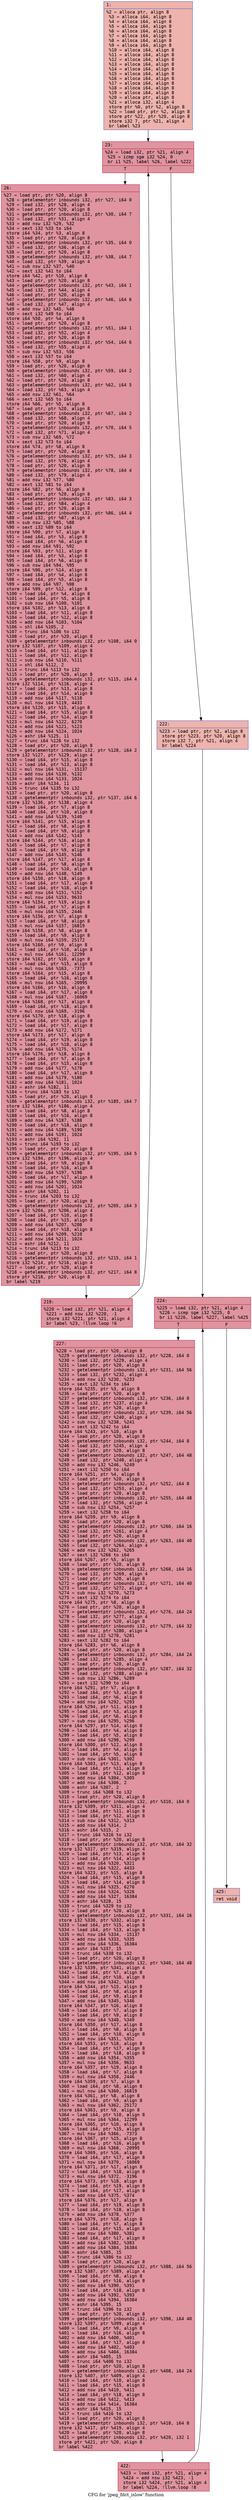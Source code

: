 digraph "CFG for 'jpeg_fdct_islow' function" {
	label="CFG for 'jpeg_fdct_islow' function";

	Node0x6000001d5ea0 [shape=record,color="#3d50c3ff", style=filled, fillcolor="#d6524470" fontname="Courier",label="{1:\l|  %2 = alloca ptr, align 8\l  %3 = alloca i64, align 8\l  %4 = alloca i64, align 8\l  %5 = alloca i64, align 8\l  %6 = alloca i64, align 8\l  %7 = alloca i64, align 8\l  %8 = alloca i64, align 8\l  %9 = alloca i64, align 8\l  %10 = alloca i64, align 8\l  %11 = alloca i64, align 8\l  %12 = alloca i64, align 8\l  %13 = alloca i64, align 8\l  %14 = alloca i64, align 8\l  %15 = alloca i64, align 8\l  %16 = alloca i64, align 8\l  %17 = alloca i64, align 8\l  %18 = alloca i64, align 8\l  %19 = alloca i64, align 8\l  %20 = alloca ptr, align 8\l  %21 = alloca i32, align 4\l  store ptr %0, ptr %2, align 8\l  %22 = load ptr, ptr %2, align 8\l  store ptr %22, ptr %20, align 8\l  store i32 7, ptr %21, align 4\l  br label %23\l}"];
	Node0x6000001d5ea0 -> Node0x6000001d5f40[tooltip="1 -> 23\nProbability 100.00%" ];
	Node0x6000001d5f40 [shape=record,color="#b70d28ff", style=filled, fillcolor="#b70d2870" fontname="Courier",label="{23:\l|  %24 = load i32, ptr %21, align 4\l  %25 = icmp sge i32 %24, 0\l  br i1 %25, label %26, label %222\l|{<s0>T|<s1>F}}"];
	Node0x6000001d5f40:s0 -> Node0x6000001d5f90[tooltip="23 -> 26\nProbability 96.88%" ];
	Node0x6000001d5f40:s1 -> Node0x6000001d6030[tooltip="23 -> 222\nProbability 3.12%" ];
	Node0x6000001d5f90 [shape=record,color="#b70d28ff", style=filled, fillcolor="#b70d2870" fontname="Courier",label="{26:\l|  %27 = load ptr, ptr %20, align 8\l  %28 = getelementptr inbounds i32, ptr %27, i64 0\l  %29 = load i32, ptr %28, align 4\l  %30 = load ptr, ptr %20, align 8\l  %31 = getelementptr inbounds i32, ptr %30, i64 7\l  %32 = load i32, ptr %31, align 4\l  %33 = add nsw i32 %29, %32\l  %34 = sext i32 %33 to i64\l  store i64 %34, ptr %3, align 8\l  %35 = load ptr, ptr %20, align 8\l  %36 = getelementptr inbounds i32, ptr %35, i64 0\l  %37 = load i32, ptr %36, align 4\l  %38 = load ptr, ptr %20, align 8\l  %39 = getelementptr inbounds i32, ptr %38, i64 7\l  %40 = load i32, ptr %39, align 4\l  %41 = sub nsw i32 %37, %40\l  %42 = sext i32 %41 to i64\l  store i64 %42, ptr %10, align 8\l  %43 = load ptr, ptr %20, align 8\l  %44 = getelementptr inbounds i32, ptr %43, i64 1\l  %45 = load i32, ptr %44, align 4\l  %46 = load ptr, ptr %20, align 8\l  %47 = getelementptr inbounds i32, ptr %46, i64 6\l  %48 = load i32, ptr %47, align 4\l  %49 = add nsw i32 %45, %48\l  %50 = sext i32 %49 to i64\l  store i64 %50, ptr %4, align 8\l  %51 = load ptr, ptr %20, align 8\l  %52 = getelementptr inbounds i32, ptr %51, i64 1\l  %53 = load i32, ptr %52, align 4\l  %54 = load ptr, ptr %20, align 8\l  %55 = getelementptr inbounds i32, ptr %54, i64 6\l  %56 = load i32, ptr %55, align 4\l  %57 = sub nsw i32 %53, %56\l  %58 = sext i32 %57 to i64\l  store i64 %58, ptr %9, align 8\l  %59 = load ptr, ptr %20, align 8\l  %60 = getelementptr inbounds i32, ptr %59, i64 2\l  %61 = load i32, ptr %60, align 4\l  %62 = load ptr, ptr %20, align 8\l  %63 = getelementptr inbounds i32, ptr %62, i64 5\l  %64 = load i32, ptr %63, align 4\l  %65 = add nsw i32 %61, %64\l  %66 = sext i32 %65 to i64\l  store i64 %66, ptr %5, align 8\l  %67 = load ptr, ptr %20, align 8\l  %68 = getelementptr inbounds i32, ptr %67, i64 2\l  %69 = load i32, ptr %68, align 4\l  %70 = load ptr, ptr %20, align 8\l  %71 = getelementptr inbounds i32, ptr %70, i64 5\l  %72 = load i32, ptr %71, align 4\l  %73 = sub nsw i32 %69, %72\l  %74 = sext i32 %73 to i64\l  store i64 %74, ptr %8, align 8\l  %75 = load ptr, ptr %20, align 8\l  %76 = getelementptr inbounds i32, ptr %75, i64 3\l  %77 = load i32, ptr %76, align 4\l  %78 = load ptr, ptr %20, align 8\l  %79 = getelementptr inbounds i32, ptr %78, i64 4\l  %80 = load i32, ptr %79, align 4\l  %81 = add nsw i32 %77, %80\l  %82 = sext i32 %81 to i64\l  store i64 %82, ptr %6, align 8\l  %83 = load ptr, ptr %20, align 8\l  %84 = getelementptr inbounds i32, ptr %83, i64 3\l  %85 = load i32, ptr %84, align 4\l  %86 = load ptr, ptr %20, align 8\l  %87 = getelementptr inbounds i32, ptr %86, i64 4\l  %88 = load i32, ptr %87, align 4\l  %89 = sub nsw i32 %85, %88\l  %90 = sext i32 %89 to i64\l  store i64 %90, ptr %7, align 8\l  %91 = load i64, ptr %3, align 8\l  %92 = load i64, ptr %6, align 8\l  %93 = add nsw i64 %91, %92\l  store i64 %93, ptr %11, align 8\l  %94 = load i64, ptr %3, align 8\l  %95 = load i64, ptr %6, align 8\l  %96 = sub nsw i64 %94, %95\l  store i64 %96, ptr %14, align 8\l  %97 = load i64, ptr %4, align 8\l  %98 = load i64, ptr %5, align 8\l  %99 = add nsw i64 %97, %98\l  store i64 %99, ptr %12, align 8\l  %100 = load i64, ptr %4, align 8\l  %101 = load i64, ptr %5, align 8\l  %102 = sub nsw i64 %100, %101\l  store i64 %102, ptr %13, align 8\l  %103 = load i64, ptr %11, align 8\l  %104 = load i64, ptr %12, align 8\l  %105 = add nsw i64 %103, %104\l  %106 = shl i64 %105, 2\l  %107 = trunc i64 %106 to i32\l  %108 = load ptr, ptr %20, align 8\l  %109 = getelementptr inbounds i32, ptr %108, i64 0\l  store i32 %107, ptr %109, align 4\l  %110 = load i64, ptr %11, align 8\l  %111 = load i64, ptr %12, align 8\l  %112 = sub nsw i64 %110, %111\l  %113 = shl i64 %112, 2\l  %114 = trunc i64 %113 to i32\l  %115 = load ptr, ptr %20, align 8\l  %116 = getelementptr inbounds i32, ptr %115, i64 4\l  store i32 %114, ptr %116, align 4\l  %117 = load i64, ptr %13, align 8\l  %118 = load i64, ptr %14, align 8\l  %119 = add nsw i64 %117, %118\l  %120 = mul nsw i64 %119, 4433\l  store i64 %120, ptr %15, align 8\l  %121 = load i64, ptr %15, align 8\l  %122 = load i64, ptr %14, align 8\l  %123 = mul nsw i64 %122, 6270\l  %124 = add nsw i64 %121, %123\l  %125 = add nsw i64 %124, 1024\l  %126 = ashr i64 %125, 11\l  %127 = trunc i64 %126 to i32\l  %128 = load ptr, ptr %20, align 8\l  %129 = getelementptr inbounds i32, ptr %128, i64 2\l  store i32 %127, ptr %129, align 4\l  %130 = load i64, ptr %15, align 8\l  %131 = load i64, ptr %13, align 8\l  %132 = mul nsw i64 %131, -15137\l  %133 = add nsw i64 %130, %132\l  %134 = add nsw i64 %133, 1024\l  %135 = ashr i64 %134, 11\l  %136 = trunc i64 %135 to i32\l  %137 = load ptr, ptr %20, align 8\l  %138 = getelementptr inbounds i32, ptr %137, i64 6\l  store i32 %136, ptr %138, align 4\l  %139 = load i64, ptr %7, align 8\l  %140 = load i64, ptr %10, align 8\l  %141 = add nsw i64 %139, %140\l  store i64 %141, ptr %15, align 8\l  %142 = load i64, ptr %8, align 8\l  %143 = load i64, ptr %9, align 8\l  %144 = add nsw i64 %142, %143\l  store i64 %144, ptr %16, align 8\l  %145 = load i64, ptr %7, align 8\l  %146 = load i64, ptr %9, align 8\l  %147 = add nsw i64 %145, %146\l  store i64 %147, ptr %17, align 8\l  %148 = load i64, ptr %8, align 8\l  %149 = load i64, ptr %10, align 8\l  %150 = add nsw i64 %148, %149\l  store i64 %150, ptr %18, align 8\l  %151 = load i64, ptr %17, align 8\l  %152 = load i64, ptr %18, align 8\l  %153 = add nsw i64 %151, %152\l  %154 = mul nsw i64 %153, 9633\l  store i64 %154, ptr %19, align 8\l  %155 = load i64, ptr %7, align 8\l  %156 = mul nsw i64 %155, 2446\l  store i64 %156, ptr %7, align 8\l  %157 = load i64, ptr %8, align 8\l  %158 = mul nsw i64 %157, 16819\l  store i64 %158, ptr %8, align 8\l  %159 = load i64, ptr %9, align 8\l  %160 = mul nsw i64 %159, 25172\l  store i64 %160, ptr %9, align 8\l  %161 = load i64, ptr %10, align 8\l  %162 = mul nsw i64 %161, 12299\l  store i64 %162, ptr %10, align 8\l  %163 = load i64, ptr %15, align 8\l  %164 = mul nsw i64 %163, -7373\l  store i64 %164, ptr %15, align 8\l  %165 = load i64, ptr %16, align 8\l  %166 = mul nsw i64 %165, -20995\l  store i64 %166, ptr %16, align 8\l  %167 = load i64, ptr %17, align 8\l  %168 = mul nsw i64 %167, -16069\l  store i64 %168, ptr %17, align 8\l  %169 = load i64, ptr %18, align 8\l  %170 = mul nsw i64 %169, -3196\l  store i64 %170, ptr %18, align 8\l  %171 = load i64, ptr %19, align 8\l  %172 = load i64, ptr %17, align 8\l  %173 = add nsw i64 %172, %171\l  store i64 %173, ptr %17, align 8\l  %174 = load i64, ptr %19, align 8\l  %175 = load i64, ptr %18, align 8\l  %176 = add nsw i64 %175, %174\l  store i64 %176, ptr %18, align 8\l  %177 = load i64, ptr %7, align 8\l  %178 = load i64, ptr %15, align 8\l  %179 = add nsw i64 %177, %178\l  %180 = load i64, ptr %17, align 8\l  %181 = add nsw i64 %179, %180\l  %182 = add nsw i64 %181, 1024\l  %183 = ashr i64 %182, 11\l  %184 = trunc i64 %183 to i32\l  %185 = load ptr, ptr %20, align 8\l  %186 = getelementptr inbounds i32, ptr %185, i64 7\l  store i32 %184, ptr %186, align 4\l  %187 = load i64, ptr %8, align 8\l  %188 = load i64, ptr %16, align 8\l  %189 = add nsw i64 %187, %188\l  %190 = load i64, ptr %18, align 8\l  %191 = add nsw i64 %189, %190\l  %192 = add nsw i64 %191, 1024\l  %193 = ashr i64 %192, 11\l  %194 = trunc i64 %193 to i32\l  %195 = load ptr, ptr %20, align 8\l  %196 = getelementptr inbounds i32, ptr %195, i64 5\l  store i32 %194, ptr %196, align 4\l  %197 = load i64, ptr %9, align 8\l  %198 = load i64, ptr %16, align 8\l  %199 = add nsw i64 %197, %198\l  %200 = load i64, ptr %17, align 8\l  %201 = add nsw i64 %199, %200\l  %202 = add nsw i64 %201, 1024\l  %203 = ashr i64 %202, 11\l  %204 = trunc i64 %203 to i32\l  %205 = load ptr, ptr %20, align 8\l  %206 = getelementptr inbounds i32, ptr %205, i64 3\l  store i32 %204, ptr %206, align 4\l  %207 = load i64, ptr %10, align 8\l  %208 = load i64, ptr %15, align 8\l  %209 = add nsw i64 %207, %208\l  %210 = load i64, ptr %18, align 8\l  %211 = add nsw i64 %209, %210\l  %212 = add nsw i64 %211, 1024\l  %213 = ashr i64 %212, 11\l  %214 = trunc i64 %213 to i32\l  %215 = load ptr, ptr %20, align 8\l  %216 = getelementptr inbounds i32, ptr %215, i64 1\l  store i32 %214, ptr %216, align 4\l  %217 = load ptr, ptr %20, align 8\l  %218 = getelementptr inbounds i32, ptr %217, i64 8\l  store ptr %218, ptr %20, align 8\l  br label %219\l}"];
	Node0x6000001d5f90 -> Node0x6000001d5fe0[tooltip="26 -> 219\nProbability 100.00%" ];
	Node0x6000001d5fe0 [shape=record,color="#b70d28ff", style=filled, fillcolor="#b70d2870" fontname="Courier",label="{219:\l|  %220 = load i32, ptr %21, align 4\l  %221 = add nsw i32 %220, -1\l  store i32 %221, ptr %21, align 4\l  br label %23, !llvm.loop !6\l}"];
	Node0x6000001d5fe0 -> Node0x6000001d5f40[tooltip="219 -> 23\nProbability 100.00%" ];
	Node0x6000001d6030 [shape=record,color="#3d50c3ff", style=filled, fillcolor="#d6524470" fontname="Courier",label="{222:\l|  %223 = load ptr, ptr %2, align 8\l  store ptr %223, ptr %20, align 8\l  store i32 7, ptr %21, align 4\l  br label %224\l}"];
	Node0x6000001d6030 -> Node0x6000001d6080[tooltip="222 -> 224\nProbability 100.00%" ];
	Node0x6000001d6080 [shape=record,color="#b70d28ff", style=filled, fillcolor="#b70d2870" fontname="Courier",label="{224:\l|  %225 = load i32, ptr %21, align 4\l  %226 = icmp sge i32 %225, 0\l  br i1 %226, label %227, label %425\l|{<s0>T|<s1>F}}"];
	Node0x6000001d6080:s0 -> Node0x6000001d60d0[tooltip="224 -> 227\nProbability 96.88%" ];
	Node0x6000001d6080:s1 -> Node0x6000001d6170[tooltip="224 -> 425\nProbability 3.12%" ];
	Node0x6000001d60d0 [shape=record,color="#b70d28ff", style=filled, fillcolor="#b70d2870" fontname="Courier",label="{227:\l|  %228 = load ptr, ptr %20, align 8\l  %229 = getelementptr inbounds i32, ptr %228, i64 0\l  %230 = load i32, ptr %229, align 4\l  %231 = load ptr, ptr %20, align 8\l  %232 = getelementptr inbounds i32, ptr %231, i64 56\l  %233 = load i32, ptr %232, align 4\l  %234 = add nsw i32 %230, %233\l  %235 = sext i32 %234 to i64\l  store i64 %235, ptr %3, align 8\l  %236 = load ptr, ptr %20, align 8\l  %237 = getelementptr inbounds i32, ptr %236, i64 0\l  %238 = load i32, ptr %237, align 4\l  %239 = load ptr, ptr %20, align 8\l  %240 = getelementptr inbounds i32, ptr %239, i64 56\l  %241 = load i32, ptr %240, align 4\l  %242 = sub nsw i32 %238, %241\l  %243 = sext i32 %242 to i64\l  store i64 %243, ptr %10, align 8\l  %244 = load ptr, ptr %20, align 8\l  %245 = getelementptr inbounds i32, ptr %244, i64 8\l  %246 = load i32, ptr %245, align 4\l  %247 = load ptr, ptr %20, align 8\l  %248 = getelementptr inbounds i32, ptr %247, i64 48\l  %249 = load i32, ptr %248, align 4\l  %250 = add nsw i32 %246, %249\l  %251 = sext i32 %250 to i64\l  store i64 %251, ptr %4, align 8\l  %252 = load ptr, ptr %20, align 8\l  %253 = getelementptr inbounds i32, ptr %252, i64 8\l  %254 = load i32, ptr %253, align 4\l  %255 = load ptr, ptr %20, align 8\l  %256 = getelementptr inbounds i32, ptr %255, i64 48\l  %257 = load i32, ptr %256, align 4\l  %258 = sub nsw i32 %254, %257\l  %259 = sext i32 %258 to i64\l  store i64 %259, ptr %9, align 8\l  %260 = load ptr, ptr %20, align 8\l  %261 = getelementptr inbounds i32, ptr %260, i64 16\l  %262 = load i32, ptr %261, align 4\l  %263 = load ptr, ptr %20, align 8\l  %264 = getelementptr inbounds i32, ptr %263, i64 40\l  %265 = load i32, ptr %264, align 4\l  %266 = add nsw i32 %262, %265\l  %267 = sext i32 %266 to i64\l  store i64 %267, ptr %5, align 8\l  %268 = load ptr, ptr %20, align 8\l  %269 = getelementptr inbounds i32, ptr %268, i64 16\l  %270 = load i32, ptr %269, align 4\l  %271 = load ptr, ptr %20, align 8\l  %272 = getelementptr inbounds i32, ptr %271, i64 40\l  %273 = load i32, ptr %272, align 4\l  %274 = sub nsw i32 %270, %273\l  %275 = sext i32 %274 to i64\l  store i64 %275, ptr %8, align 8\l  %276 = load ptr, ptr %20, align 8\l  %277 = getelementptr inbounds i32, ptr %276, i64 24\l  %278 = load i32, ptr %277, align 4\l  %279 = load ptr, ptr %20, align 8\l  %280 = getelementptr inbounds i32, ptr %279, i64 32\l  %281 = load i32, ptr %280, align 4\l  %282 = add nsw i32 %278, %281\l  %283 = sext i32 %282 to i64\l  store i64 %283, ptr %6, align 8\l  %284 = load ptr, ptr %20, align 8\l  %285 = getelementptr inbounds i32, ptr %284, i64 24\l  %286 = load i32, ptr %285, align 4\l  %287 = load ptr, ptr %20, align 8\l  %288 = getelementptr inbounds i32, ptr %287, i64 32\l  %289 = load i32, ptr %288, align 4\l  %290 = sub nsw i32 %286, %289\l  %291 = sext i32 %290 to i64\l  store i64 %291, ptr %7, align 8\l  %292 = load i64, ptr %3, align 8\l  %293 = load i64, ptr %6, align 8\l  %294 = add nsw i64 %292, %293\l  store i64 %294, ptr %11, align 8\l  %295 = load i64, ptr %3, align 8\l  %296 = load i64, ptr %6, align 8\l  %297 = sub nsw i64 %295, %296\l  store i64 %297, ptr %14, align 8\l  %298 = load i64, ptr %4, align 8\l  %299 = load i64, ptr %5, align 8\l  %300 = add nsw i64 %298, %299\l  store i64 %300, ptr %12, align 8\l  %301 = load i64, ptr %4, align 8\l  %302 = load i64, ptr %5, align 8\l  %303 = sub nsw i64 %301, %302\l  store i64 %303, ptr %13, align 8\l  %304 = load i64, ptr %11, align 8\l  %305 = load i64, ptr %12, align 8\l  %306 = add nsw i64 %304, %305\l  %307 = add nsw i64 %306, 2\l  %308 = ashr i64 %307, 2\l  %309 = trunc i64 %308 to i32\l  %310 = load ptr, ptr %20, align 8\l  %311 = getelementptr inbounds i32, ptr %310, i64 0\l  store i32 %309, ptr %311, align 4\l  %312 = load i64, ptr %11, align 8\l  %313 = load i64, ptr %12, align 8\l  %314 = sub nsw i64 %312, %313\l  %315 = add nsw i64 %314, 2\l  %316 = ashr i64 %315, 2\l  %317 = trunc i64 %316 to i32\l  %318 = load ptr, ptr %20, align 8\l  %319 = getelementptr inbounds i32, ptr %318, i64 32\l  store i32 %317, ptr %319, align 4\l  %320 = load i64, ptr %13, align 8\l  %321 = load i64, ptr %14, align 8\l  %322 = add nsw i64 %320, %321\l  %323 = mul nsw i64 %322, 4433\l  store i64 %323, ptr %15, align 8\l  %324 = load i64, ptr %15, align 8\l  %325 = load i64, ptr %14, align 8\l  %326 = mul nsw i64 %325, 6270\l  %327 = add nsw i64 %324, %326\l  %328 = add nsw i64 %327, 16384\l  %329 = ashr i64 %328, 15\l  %330 = trunc i64 %329 to i32\l  %331 = load ptr, ptr %20, align 8\l  %332 = getelementptr inbounds i32, ptr %331, i64 16\l  store i32 %330, ptr %332, align 4\l  %333 = load i64, ptr %15, align 8\l  %334 = load i64, ptr %13, align 8\l  %335 = mul nsw i64 %334, -15137\l  %336 = add nsw i64 %333, %335\l  %337 = add nsw i64 %336, 16384\l  %338 = ashr i64 %337, 15\l  %339 = trunc i64 %338 to i32\l  %340 = load ptr, ptr %20, align 8\l  %341 = getelementptr inbounds i32, ptr %340, i64 48\l  store i32 %339, ptr %341, align 4\l  %342 = load i64, ptr %7, align 8\l  %343 = load i64, ptr %10, align 8\l  %344 = add nsw i64 %342, %343\l  store i64 %344, ptr %15, align 8\l  %345 = load i64, ptr %8, align 8\l  %346 = load i64, ptr %9, align 8\l  %347 = add nsw i64 %345, %346\l  store i64 %347, ptr %16, align 8\l  %348 = load i64, ptr %7, align 8\l  %349 = load i64, ptr %9, align 8\l  %350 = add nsw i64 %348, %349\l  store i64 %350, ptr %17, align 8\l  %351 = load i64, ptr %8, align 8\l  %352 = load i64, ptr %10, align 8\l  %353 = add nsw i64 %351, %352\l  store i64 %353, ptr %18, align 8\l  %354 = load i64, ptr %17, align 8\l  %355 = load i64, ptr %18, align 8\l  %356 = add nsw i64 %354, %355\l  %357 = mul nsw i64 %356, 9633\l  store i64 %357, ptr %19, align 8\l  %358 = load i64, ptr %7, align 8\l  %359 = mul nsw i64 %358, 2446\l  store i64 %359, ptr %7, align 8\l  %360 = load i64, ptr %8, align 8\l  %361 = mul nsw i64 %360, 16819\l  store i64 %361, ptr %8, align 8\l  %362 = load i64, ptr %9, align 8\l  %363 = mul nsw i64 %362, 25172\l  store i64 %363, ptr %9, align 8\l  %364 = load i64, ptr %10, align 8\l  %365 = mul nsw i64 %364, 12299\l  store i64 %365, ptr %10, align 8\l  %366 = load i64, ptr %15, align 8\l  %367 = mul nsw i64 %366, -7373\l  store i64 %367, ptr %15, align 8\l  %368 = load i64, ptr %16, align 8\l  %369 = mul nsw i64 %368, -20995\l  store i64 %369, ptr %16, align 8\l  %370 = load i64, ptr %17, align 8\l  %371 = mul nsw i64 %370, -16069\l  store i64 %371, ptr %17, align 8\l  %372 = load i64, ptr %18, align 8\l  %373 = mul nsw i64 %372, -3196\l  store i64 %373, ptr %18, align 8\l  %374 = load i64, ptr %19, align 8\l  %375 = load i64, ptr %17, align 8\l  %376 = add nsw i64 %375, %374\l  store i64 %376, ptr %17, align 8\l  %377 = load i64, ptr %19, align 8\l  %378 = load i64, ptr %18, align 8\l  %379 = add nsw i64 %378, %377\l  store i64 %379, ptr %18, align 8\l  %380 = load i64, ptr %7, align 8\l  %381 = load i64, ptr %15, align 8\l  %382 = add nsw i64 %380, %381\l  %383 = load i64, ptr %17, align 8\l  %384 = add nsw i64 %382, %383\l  %385 = add nsw i64 %384, 16384\l  %386 = ashr i64 %385, 15\l  %387 = trunc i64 %386 to i32\l  %388 = load ptr, ptr %20, align 8\l  %389 = getelementptr inbounds i32, ptr %388, i64 56\l  store i32 %387, ptr %389, align 4\l  %390 = load i64, ptr %8, align 8\l  %391 = load i64, ptr %16, align 8\l  %392 = add nsw i64 %390, %391\l  %393 = load i64, ptr %18, align 8\l  %394 = add nsw i64 %392, %393\l  %395 = add nsw i64 %394, 16384\l  %396 = ashr i64 %395, 15\l  %397 = trunc i64 %396 to i32\l  %398 = load ptr, ptr %20, align 8\l  %399 = getelementptr inbounds i32, ptr %398, i64 40\l  store i32 %397, ptr %399, align 4\l  %400 = load i64, ptr %9, align 8\l  %401 = load i64, ptr %16, align 8\l  %402 = add nsw i64 %400, %401\l  %403 = load i64, ptr %17, align 8\l  %404 = add nsw i64 %402, %403\l  %405 = add nsw i64 %404, 16384\l  %406 = ashr i64 %405, 15\l  %407 = trunc i64 %406 to i32\l  %408 = load ptr, ptr %20, align 8\l  %409 = getelementptr inbounds i32, ptr %408, i64 24\l  store i32 %407, ptr %409, align 4\l  %410 = load i64, ptr %10, align 8\l  %411 = load i64, ptr %15, align 8\l  %412 = add nsw i64 %410, %411\l  %413 = load i64, ptr %18, align 8\l  %414 = add nsw i64 %412, %413\l  %415 = add nsw i64 %414, 16384\l  %416 = ashr i64 %415, 15\l  %417 = trunc i64 %416 to i32\l  %418 = load ptr, ptr %20, align 8\l  %419 = getelementptr inbounds i32, ptr %418, i64 8\l  store i32 %417, ptr %419, align 4\l  %420 = load ptr, ptr %20, align 8\l  %421 = getelementptr inbounds i32, ptr %420, i32 1\l  store ptr %421, ptr %20, align 8\l  br label %422\l}"];
	Node0x6000001d60d0 -> Node0x6000001d6120[tooltip="227 -> 422\nProbability 100.00%" ];
	Node0x6000001d6120 [shape=record,color="#b70d28ff", style=filled, fillcolor="#b70d2870" fontname="Courier",label="{422:\l|  %423 = load i32, ptr %21, align 4\l  %424 = add nsw i32 %423, -1\l  store i32 %424, ptr %21, align 4\l  br label %224, !llvm.loop !8\l}"];
	Node0x6000001d6120 -> Node0x6000001d6080[tooltip="422 -> 224\nProbability 100.00%" ];
	Node0x6000001d6170 [shape=record,color="#3d50c3ff", style=filled, fillcolor="#d6524470" fontname="Courier",label="{425:\l|  ret void\l}"];
}
